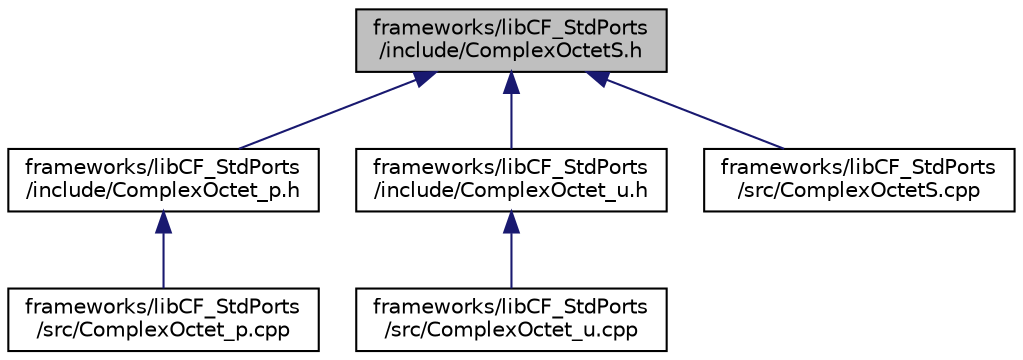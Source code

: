 digraph "frameworks/libCF_StdPorts/include/ComplexOctetS.h"
{
 // INTERACTIVE_SVG=YES
  edge [fontname="Helvetica",fontsize="10",labelfontname="Helvetica",labelfontsize="10"];
  node [fontname="Helvetica",fontsize="10",shape=record];
  Node1 [label="frameworks/libCF_StdPorts\l/include/ComplexOctetS.h",height=0.2,width=0.4,color="black", fillcolor="grey75", style="filled", fontcolor="black"];
  Node1 -> Node2 [dir="back",color="midnightblue",fontsize="10",style="solid",fontname="Helvetica"];
  Node2 [label="frameworks/libCF_StdPorts\l/include/ComplexOctet_p.h",height=0.2,width=0.4,color="black", fillcolor="white", style="filled",URL="$_complex_octet__p_8h.html",tooltip=":  "];
  Node2 -> Node3 [dir="back",color="midnightblue",fontsize="10",style="solid",fontname="Helvetica"];
  Node3 [label="frameworks/libCF_StdPorts\l/src/ComplexOctet_p.cpp",height=0.2,width=0.4,color="black", fillcolor="white", style="filled",URL="$_complex_octet__p_8cpp.html",tooltip=":  "];
  Node1 -> Node4 [dir="back",color="midnightblue",fontsize="10",style="solid",fontname="Helvetica"];
  Node4 [label="frameworks/libCF_StdPorts\l/include/ComplexOctet_u.h",height=0.2,width=0.4,color="black", fillcolor="white", style="filled",URL="$_complex_octet__u_8h.html",tooltip=":  "];
  Node4 -> Node5 [dir="back",color="midnightblue",fontsize="10",style="solid",fontname="Helvetica"];
  Node5 [label="frameworks/libCF_StdPorts\l/src/ComplexOctet_u.cpp",height=0.2,width=0.4,color="black", fillcolor="white", style="filled",URL="$_complex_octet__u_8cpp.html",tooltip=":  "];
  Node1 -> Node6 [dir="back",color="midnightblue",fontsize="10",style="solid",fontname="Helvetica"];
  Node6 [label="frameworks/libCF_StdPorts\l/src/ComplexOctetS.cpp",height=0.2,width=0.4,color="black", fillcolor="white", style="filled",URL="$_complex_octet_s_8cpp.html"];
}
